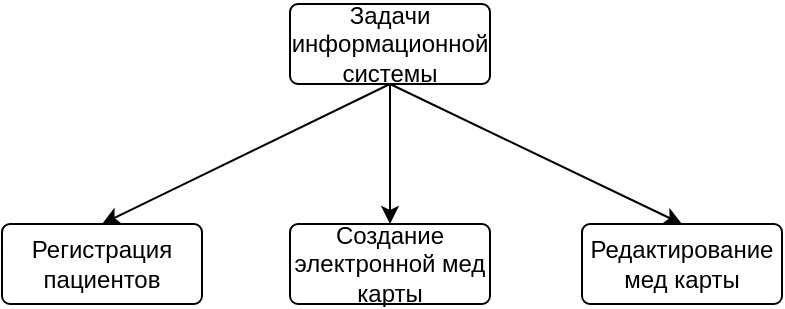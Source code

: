 <mxfile version="14.4.6" type="device"><diagram id="ufVSg7ko1JB4vZW9I5UQ" name="Страница 1"><mxGraphModel dx="782" dy="469" grid="1" gridSize="10" guides="1" tooltips="1" connect="1" arrows="1" fold="1" page="1" pageScale="1" pageWidth="827" pageHeight="1169" math="0" shadow="0"><root><mxCell id="0"/><mxCell id="1" parent="0"/><mxCell id="5wZmJnmiqZoUPQmAOjaS-1" value="Задачи информационной системы" style="rounded=1;arcSize=10;whiteSpace=wrap;html=1;align=center;" vertex="1" parent="1"><mxGeometry x="364" y="130" width="100" height="40" as="geometry"/></mxCell><mxCell id="5wZmJnmiqZoUPQmAOjaS-2" value="Регистрация пациентов" style="rounded=1;arcSize=10;whiteSpace=wrap;html=1;align=center;" vertex="1" parent="1"><mxGeometry x="220" y="240" width="100" height="40" as="geometry"/></mxCell><mxCell id="5wZmJnmiqZoUPQmAOjaS-3" value="Создание электронной мед карты" style="rounded=1;arcSize=10;whiteSpace=wrap;html=1;align=center;" vertex="1" parent="1"><mxGeometry x="364" y="240" width="100" height="40" as="geometry"/></mxCell><mxCell id="5wZmJnmiqZoUPQmAOjaS-4" value="Редактирование мед карты" style="rounded=1;arcSize=10;whiteSpace=wrap;html=1;align=center;" vertex="1" parent="1"><mxGeometry x="510" y="240" width="100" height="40" as="geometry"/></mxCell><mxCell id="5wZmJnmiqZoUPQmAOjaS-5" value="" style="endArrow=classic;html=1;exitX=0.5;exitY=1;exitDx=0;exitDy=0;entryX=0.5;entryY=0;entryDx=0;entryDy=0;" edge="1" parent="1" source="5wZmJnmiqZoUPQmAOjaS-1" target="5wZmJnmiqZoUPQmAOjaS-2"><mxGeometry width="50" height="50" relative="1" as="geometry"><mxPoint x="380" y="230" as="sourcePoint"/><mxPoint x="430" y="180" as="targetPoint"/></mxGeometry></mxCell><mxCell id="5wZmJnmiqZoUPQmAOjaS-6" value="" style="endArrow=classic;html=1;entryX=0.5;entryY=0;entryDx=0;entryDy=0;exitX=0.5;exitY=1;exitDx=0;exitDy=0;" edge="1" parent="1" source="5wZmJnmiqZoUPQmAOjaS-1" target="5wZmJnmiqZoUPQmAOjaS-3"><mxGeometry width="50" height="50" relative="1" as="geometry"><mxPoint x="380" y="230" as="sourcePoint"/><mxPoint x="430" y="180" as="targetPoint"/></mxGeometry></mxCell><mxCell id="5wZmJnmiqZoUPQmAOjaS-7" value="" style="endArrow=classic;html=1;entryX=0.5;entryY=0;entryDx=0;entryDy=0;exitX=0.5;exitY=1;exitDx=0;exitDy=0;" edge="1" parent="1" source="5wZmJnmiqZoUPQmAOjaS-1" target="5wZmJnmiqZoUPQmAOjaS-4"><mxGeometry width="50" height="50" relative="1" as="geometry"><mxPoint x="380" y="230" as="sourcePoint"/><mxPoint x="430" y="180" as="targetPoint"/></mxGeometry></mxCell></root></mxGraphModel></diagram></mxfile>